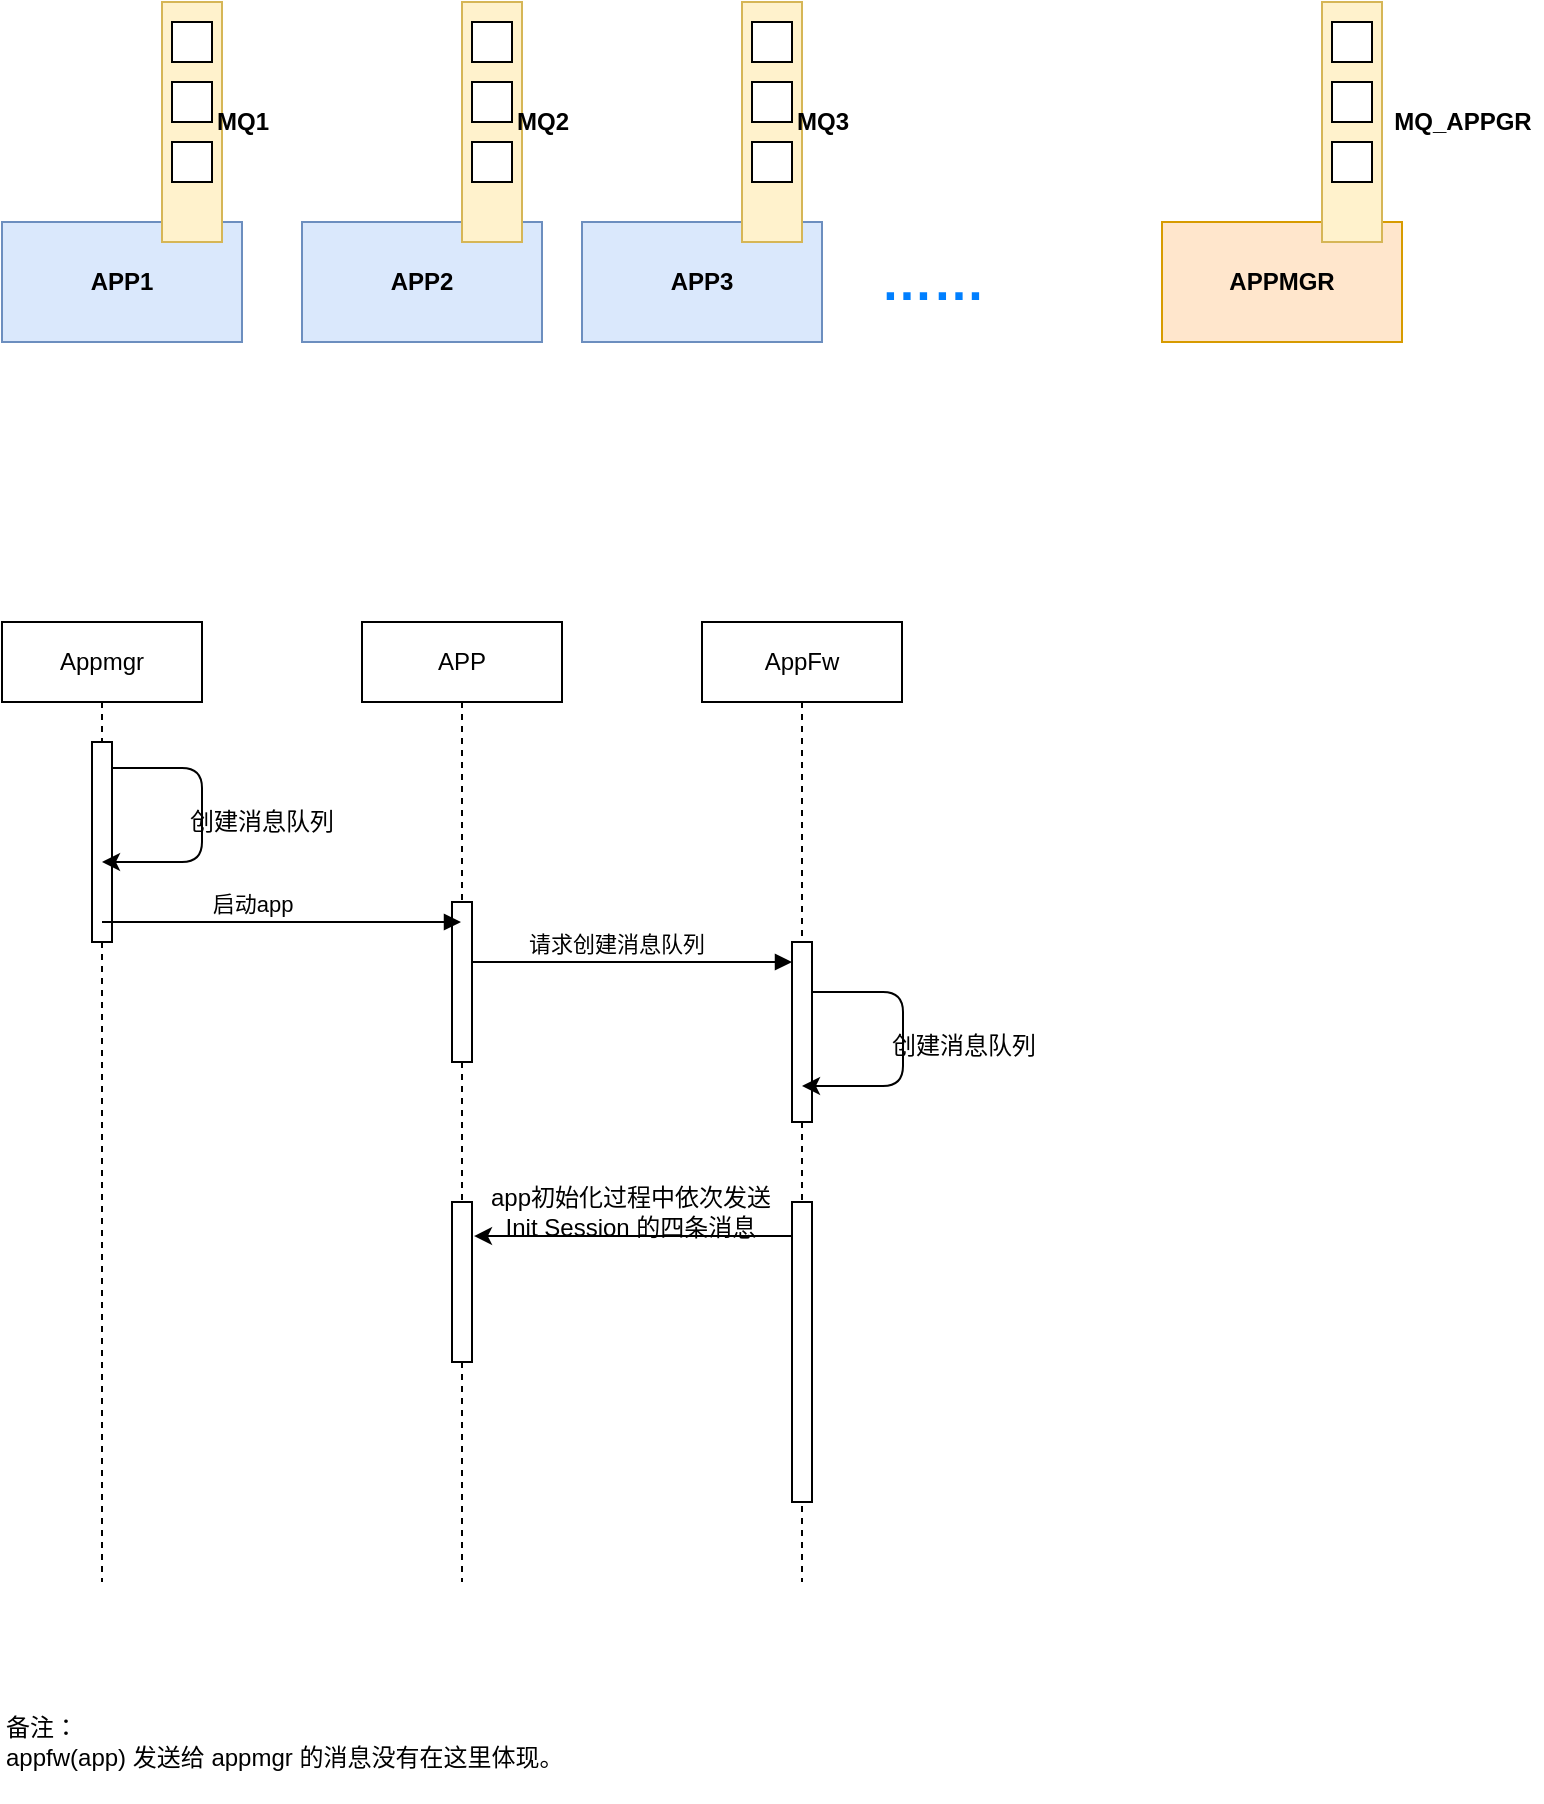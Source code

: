 <mxfile version="14.6.3" type="github">
  <diagram id="e60zMZiTQIU1e4RzCEZa" name="Page-1">
    <mxGraphModel dx="1422" dy="762" grid="1" gridSize="10" guides="1" tooltips="1" connect="1" arrows="1" fold="1" page="1" pageScale="1" pageWidth="827" pageHeight="1169" math="0" shadow="0">
      <root>
        <mxCell id="0" />
        <mxCell id="1" parent="0" />
        <mxCell id="ZbRbKk2xAKA3_QXuuNem-1" value="&lt;b&gt;APP1&lt;/b&gt;" style="rounded=0;whiteSpace=wrap;html=1;fillColor=#dae8fc;strokeColor=#6c8ebf;" parent="1" vertex="1">
          <mxGeometry x="100" y="220" width="120" height="60" as="geometry" />
        </mxCell>
        <mxCell id="ZbRbKk2xAKA3_QXuuNem-2" value="" style="rounded=0;whiteSpace=wrap;html=1;fillColor=#fff2cc;strokeColor=#d6b656;" parent="1" vertex="1">
          <mxGeometry x="180" y="110" width="30" height="120" as="geometry" />
        </mxCell>
        <mxCell id="ZbRbKk2xAKA3_QXuuNem-3" value="&lt;b&gt;MQ1&lt;/b&gt;" style="text;html=1;align=center;verticalAlign=middle;resizable=0;points=[];autosize=1;strokeColor=none;" parent="1" vertex="1">
          <mxGeometry x="200" y="160" width="40" height="20" as="geometry" />
        </mxCell>
        <mxCell id="ZbRbKk2xAKA3_QXuuNem-4" value="" style="rounded=0;whiteSpace=wrap;html=1;" parent="1" vertex="1">
          <mxGeometry x="185" y="120" width="20" height="20" as="geometry" />
        </mxCell>
        <mxCell id="ZbRbKk2xAKA3_QXuuNem-5" value="" style="rounded=0;whiteSpace=wrap;html=1;" parent="1" vertex="1">
          <mxGeometry x="185" y="150" width="20" height="20" as="geometry" />
        </mxCell>
        <mxCell id="ZbRbKk2xAKA3_QXuuNem-6" value="" style="rounded=0;whiteSpace=wrap;html=1;" parent="1" vertex="1">
          <mxGeometry x="185" y="180" width="20" height="20" as="geometry" />
        </mxCell>
        <mxCell id="ZbRbKk2xAKA3_QXuuNem-7" value="&lt;b&gt;APP2&lt;/b&gt;" style="rounded=0;whiteSpace=wrap;html=1;fillColor=#dae8fc;strokeColor=#6c8ebf;" parent="1" vertex="1">
          <mxGeometry x="250" y="220" width="120" height="60" as="geometry" />
        </mxCell>
        <mxCell id="ZbRbKk2xAKA3_QXuuNem-8" value="" style="rounded=0;whiteSpace=wrap;html=1;fillColor=#fff2cc;strokeColor=#d6b656;" parent="1" vertex="1">
          <mxGeometry x="330" y="110" width="30" height="120" as="geometry" />
        </mxCell>
        <mxCell id="ZbRbKk2xAKA3_QXuuNem-9" value="&lt;b&gt;MQ2&lt;/b&gt;" style="text;html=1;align=center;verticalAlign=middle;resizable=0;points=[];autosize=1;strokeColor=none;" parent="1" vertex="1">
          <mxGeometry x="350" y="160" width="40" height="20" as="geometry" />
        </mxCell>
        <mxCell id="ZbRbKk2xAKA3_QXuuNem-10" value="" style="rounded=0;whiteSpace=wrap;html=1;" parent="1" vertex="1">
          <mxGeometry x="335" y="120" width="20" height="20" as="geometry" />
        </mxCell>
        <mxCell id="ZbRbKk2xAKA3_QXuuNem-11" value="" style="rounded=0;whiteSpace=wrap;html=1;" parent="1" vertex="1">
          <mxGeometry x="335" y="150" width="20" height="20" as="geometry" />
        </mxCell>
        <mxCell id="ZbRbKk2xAKA3_QXuuNem-12" value="" style="rounded=0;whiteSpace=wrap;html=1;" parent="1" vertex="1">
          <mxGeometry x="335" y="180" width="20" height="20" as="geometry" />
        </mxCell>
        <mxCell id="ZbRbKk2xAKA3_QXuuNem-13" value="&lt;b&gt;APP3&lt;/b&gt;" style="rounded=0;whiteSpace=wrap;html=1;fillColor=#dae8fc;strokeColor=#6c8ebf;" parent="1" vertex="1">
          <mxGeometry x="390" y="220" width="120" height="60" as="geometry" />
        </mxCell>
        <mxCell id="ZbRbKk2xAKA3_QXuuNem-14" value="" style="rounded=0;whiteSpace=wrap;html=1;fillColor=#fff2cc;strokeColor=#d6b656;" parent="1" vertex="1">
          <mxGeometry x="470" y="110" width="30" height="120" as="geometry" />
        </mxCell>
        <mxCell id="ZbRbKk2xAKA3_QXuuNem-15" value="&lt;b&gt;MQ3&lt;/b&gt;" style="text;html=1;align=center;verticalAlign=middle;resizable=0;points=[];autosize=1;strokeColor=none;" parent="1" vertex="1">
          <mxGeometry x="490" y="160" width="40" height="20" as="geometry" />
        </mxCell>
        <mxCell id="ZbRbKk2xAKA3_QXuuNem-16" value="" style="rounded=0;whiteSpace=wrap;html=1;" parent="1" vertex="1">
          <mxGeometry x="475" y="120" width="20" height="20" as="geometry" />
        </mxCell>
        <mxCell id="ZbRbKk2xAKA3_QXuuNem-17" value="" style="rounded=0;whiteSpace=wrap;html=1;" parent="1" vertex="1">
          <mxGeometry x="475" y="150" width="20" height="20" as="geometry" />
        </mxCell>
        <mxCell id="ZbRbKk2xAKA3_QXuuNem-18" value="" style="rounded=0;whiteSpace=wrap;html=1;" parent="1" vertex="1">
          <mxGeometry x="475" y="180" width="20" height="20" as="geometry" />
        </mxCell>
        <mxCell id="ZbRbKk2xAKA3_QXuuNem-19" value="&lt;b&gt;APPMGR&lt;/b&gt;" style="rounded=0;whiteSpace=wrap;html=1;fillColor=#ffe6cc;strokeColor=#d79b00;" parent="1" vertex="1">
          <mxGeometry x="680" y="220" width="120" height="60" as="geometry" />
        </mxCell>
        <mxCell id="ZbRbKk2xAKA3_QXuuNem-20" value="" style="rounded=0;whiteSpace=wrap;html=1;fillColor=#fff2cc;strokeColor=#d6b656;" parent="1" vertex="1">
          <mxGeometry x="760" y="110" width="30" height="120" as="geometry" />
        </mxCell>
        <mxCell id="ZbRbKk2xAKA3_QXuuNem-21" value="&lt;b&gt;MQ_APPGR&lt;/b&gt;" style="text;html=1;align=center;verticalAlign=middle;resizable=0;points=[];autosize=1;strokeColor=none;" parent="1" vertex="1">
          <mxGeometry x="790" y="160" width="80" height="20" as="geometry" />
        </mxCell>
        <mxCell id="ZbRbKk2xAKA3_QXuuNem-22" value="" style="rounded=0;whiteSpace=wrap;html=1;" parent="1" vertex="1">
          <mxGeometry x="765" y="120" width="20" height="20" as="geometry" />
        </mxCell>
        <mxCell id="ZbRbKk2xAKA3_QXuuNem-23" value="" style="rounded=0;whiteSpace=wrap;html=1;" parent="1" vertex="1">
          <mxGeometry x="765" y="150" width="20" height="20" as="geometry" />
        </mxCell>
        <mxCell id="ZbRbKk2xAKA3_QXuuNem-24" value="" style="rounded=0;whiteSpace=wrap;html=1;" parent="1" vertex="1">
          <mxGeometry x="765" y="180" width="20" height="20" as="geometry" />
        </mxCell>
        <mxCell id="ZbRbKk2xAKA3_QXuuNem-26" value="&lt;b&gt;&lt;font style=&quot;font-size: 26px&quot; color=&quot;#007fff&quot;&gt;……&lt;/font&gt;&lt;/b&gt;" style="text;html=1;align=center;verticalAlign=middle;resizable=0;points=[];autosize=1;strokeColor=none;" parent="1" vertex="1">
          <mxGeometry x="530" y="240" width="70" height="20" as="geometry" />
        </mxCell>
        <mxCell id="ZbRbKk2xAKA3_QXuuNem-28" value="APP" style="shape=umlLifeline;perimeter=lifelinePerimeter;whiteSpace=wrap;html=1;container=1;collapsible=0;recursiveResize=0;outlineConnect=0;" parent="1" vertex="1">
          <mxGeometry x="280" y="420" width="100" height="480" as="geometry" />
        </mxCell>
        <mxCell id="ZbRbKk2xAKA3_QXuuNem-35" value="" style="html=1;points=[];perimeter=orthogonalPerimeter;" parent="ZbRbKk2xAKA3_QXuuNem-28" vertex="1">
          <mxGeometry x="45" y="140" width="10" height="80" as="geometry" />
        </mxCell>
        <mxCell id="ZbRbKk2xAKA3_QXuuNem-48" value="" style="html=1;points=[];perimeter=orthogonalPerimeter;" parent="ZbRbKk2xAKA3_QXuuNem-28" vertex="1">
          <mxGeometry x="45" y="290" width="10" height="80" as="geometry" />
        </mxCell>
        <mxCell id="ZbRbKk2xAKA3_QXuuNem-31" value="AppFw" style="shape=umlLifeline;perimeter=lifelinePerimeter;whiteSpace=wrap;html=1;container=1;collapsible=0;recursiveResize=0;outlineConnect=0;" parent="1" vertex="1">
          <mxGeometry x="450" y="420" width="100" height="480" as="geometry" />
        </mxCell>
        <mxCell id="ZbRbKk2xAKA3_QXuuNem-33" value="" style="html=1;points=[];perimeter=orthogonalPerimeter;" parent="ZbRbKk2xAKA3_QXuuNem-31" vertex="1">
          <mxGeometry x="45" y="160" width="10" height="90" as="geometry" />
        </mxCell>
        <mxCell id="ZbRbKk2xAKA3_QXuuNem-47" value="" style="html=1;points=[];perimeter=orthogonalPerimeter;" parent="ZbRbKk2xAKA3_QXuuNem-31" vertex="1">
          <mxGeometry x="45" y="290" width="10" height="150" as="geometry" />
        </mxCell>
        <mxCell id="ZbRbKk2xAKA3_QXuuNem-32" value="Appmgr" style="shape=umlLifeline;perimeter=lifelinePerimeter;whiteSpace=wrap;html=1;container=1;collapsible=0;recursiveResize=0;outlineConnect=0;" parent="1" vertex="1">
          <mxGeometry x="100" y="420" width="100" height="480" as="geometry" />
        </mxCell>
        <mxCell id="ZbRbKk2xAKA3_QXuuNem-36" value="" style="html=1;points=[];perimeter=orthogonalPerimeter;" parent="ZbRbKk2xAKA3_QXuuNem-32" vertex="1">
          <mxGeometry x="45" y="60" width="10" height="100" as="geometry" />
        </mxCell>
        <mxCell id="ZbRbKk2xAKA3_QXuuNem-43" value="" style="endArrow=classic;html=1;" parent="ZbRbKk2xAKA3_QXuuNem-32" target="ZbRbKk2xAKA3_QXuuNem-32" edge="1">
          <mxGeometry width="50" height="50" relative="1" as="geometry">
            <mxPoint x="55" y="73" as="sourcePoint" />
            <mxPoint x="50" y="99" as="targetPoint" />
            <Array as="points">
              <mxPoint x="100" y="73" />
              <mxPoint x="100" y="120" />
            </Array>
          </mxGeometry>
        </mxCell>
        <mxCell id="ZbRbKk2xAKA3_QXuuNem-40" value="启动app" style="html=1;verticalAlign=bottom;endArrow=block;" parent="1" source="ZbRbKk2xAKA3_QXuuNem-32" target="ZbRbKk2xAKA3_QXuuNem-28" edge="1">
          <mxGeometry x="-0.166" width="80" relative="1" as="geometry">
            <mxPoint x="210" y="610" as="sourcePoint" />
            <mxPoint x="320" y="504" as="targetPoint" />
            <Array as="points">
              <mxPoint x="250" y="570" />
            </Array>
            <mxPoint as="offset" />
          </mxGeometry>
        </mxCell>
        <mxCell id="ZbRbKk2xAKA3_QXuuNem-44" value="创建消息队列" style="text;html=1;strokeColor=none;fillColor=none;align=center;verticalAlign=middle;whiteSpace=wrap;rounded=0;" parent="1" vertex="1">
          <mxGeometry x="190" y="510" width="80" height="20" as="geometry" />
        </mxCell>
        <mxCell id="ZbRbKk2xAKA3_QXuuNem-41" value="请求创建消息队列" style="html=1;verticalAlign=bottom;endArrow=block;" parent="1" target="ZbRbKk2xAKA3_QXuuNem-33" edge="1">
          <mxGeometry x="-0.103" width="80" relative="1" as="geometry">
            <mxPoint x="335" y="590" as="sourcePoint" />
            <mxPoint x="480" y="590" as="targetPoint" />
            <mxPoint as="offset" />
          </mxGeometry>
        </mxCell>
        <mxCell id="ZbRbKk2xAKA3_QXuuNem-45" value="" style="endArrow=classic;html=1;" parent="1" edge="1">
          <mxGeometry width="50" height="50" relative="1" as="geometry">
            <mxPoint x="505.5" y="605" as="sourcePoint" />
            <mxPoint x="500" y="652" as="targetPoint" />
            <Array as="points">
              <mxPoint x="550.5" y="605" />
              <mxPoint x="550.5" y="652" />
            </Array>
          </mxGeometry>
        </mxCell>
        <mxCell id="ZbRbKk2xAKA3_QXuuNem-46" value="创建消息队列" style="text;html=1;strokeColor=none;fillColor=none;align=center;verticalAlign=middle;whiteSpace=wrap;rounded=0;" parent="1" vertex="1">
          <mxGeometry x="540.5" y="622" width="80" height="20" as="geometry" />
        </mxCell>
        <mxCell id="ZbRbKk2xAKA3_QXuuNem-49" value="" style="endArrow=classic;html=1;entryX=1.1;entryY=0.213;entryDx=0;entryDy=0;entryPerimeter=0;" parent="1" source="ZbRbKk2xAKA3_QXuuNem-47" target="ZbRbKk2xAKA3_QXuuNem-48" edge="1">
          <mxGeometry width="50" height="50" relative="1" as="geometry">
            <mxPoint x="400" y="710" as="sourcePoint" />
            <mxPoint x="450" y="660" as="targetPoint" />
          </mxGeometry>
        </mxCell>
        <mxCell id="ZbRbKk2xAKA3_QXuuNem-50" value="app初始化过程中依次发送&lt;br&gt;&lt;span&gt;Init&lt;/span&gt;&lt;span&gt; Session&amp;nbsp;的四条消息&lt;br&gt;&lt;/span&gt;" style="text;html=1;align=center;verticalAlign=middle;resizable=0;points=[];autosize=1;strokeColor=none;" parent="1" vertex="1">
          <mxGeometry x="334" y="700" width="160" height="30" as="geometry" />
        </mxCell>
        <mxCell id="ZbRbKk2xAKA3_QXuuNem-51" value="备注：&lt;br&gt;appfw(app) 发送给&amp;nbsp;appmgr 的消息没有在这里体现。" style="text;html=1;strokeColor=none;fillColor=none;align=left;verticalAlign=middle;whiteSpace=wrap;rounded=0;" parent="1" vertex="1">
          <mxGeometry x="100" y="950" width="340" height="60" as="geometry" />
        </mxCell>
      </root>
    </mxGraphModel>
  </diagram>
</mxfile>
